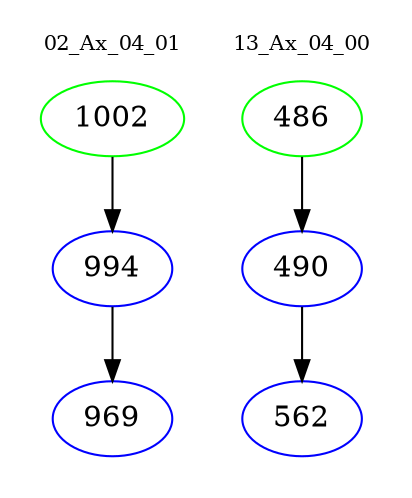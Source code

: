 digraph{
subgraph cluster_0 {
color = white
label = "02_Ax_04_01";
fontsize=10;
T0_1002 [label="1002", color="green"]
T0_1002 -> T0_994 [color="black"]
T0_994 [label="994", color="blue"]
T0_994 -> T0_969 [color="black"]
T0_969 [label="969", color="blue"]
}
subgraph cluster_1 {
color = white
label = "13_Ax_04_00";
fontsize=10;
T1_486 [label="486", color="green"]
T1_486 -> T1_490 [color="black"]
T1_490 [label="490", color="blue"]
T1_490 -> T1_562 [color="black"]
T1_562 [label="562", color="blue"]
}
}

